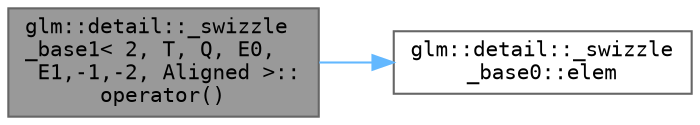 digraph "glm::detail::_swizzle_base1&lt; 2, T, Q, E0, E1,-1,-2, Aligned &gt;::operator()"
{
 // LATEX_PDF_SIZE
  bgcolor="transparent";
  edge [fontname=Terminal,fontsize=10,labelfontname=Helvetica,labelfontsize=10];
  node [fontname=Terminal,fontsize=10,shape=box,height=0.2,width=0.4];
  rankdir="LR";
  Node1 [label="glm::detail::_swizzle\l_base1\< 2, T, Q, E0,\l E1,-1,-2, Aligned \>::\loperator()",height=0.2,width=0.4,color="gray40", fillcolor="grey60", style="filled", fontcolor="black",tooltip=" "];
  Node1 -> Node2 [color="steelblue1",style="solid"];
  Node2 [label="glm::detail::_swizzle\l_base0::elem",height=0.2,width=0.4,color="grey40", fillcolor="white", style="filled",URL="$structglm_1_1detail_1_1__swizzle__base0.html#a67f992d5fb0c6b84e0accc6ad7af7974",tooltip=" "];
}
